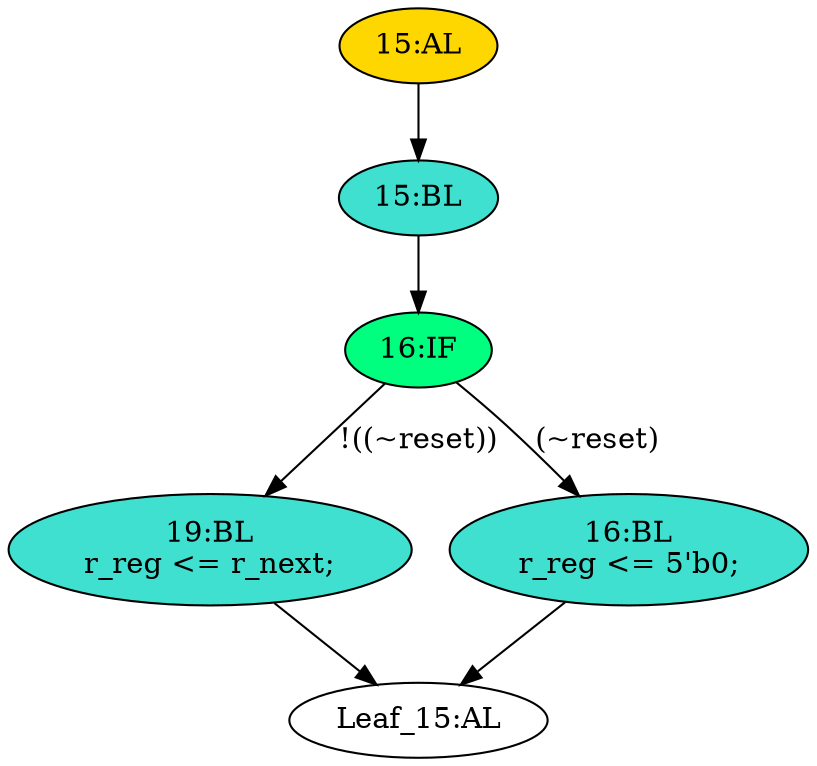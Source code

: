 strict digraph "" {
	node [label="\N"];
	"16:IF"	[ast="<pyverilog.vparser.ast.IfStatement object at 0x7fb62cf05110>",
		fillcolor=springgreen,
		label="16:IF",
		statements="[]",
		style=filled,
		typ=IfStatement];
	"19:BL"	[ast="<pyverilog.vparser.ast.Block object at 0x7fb62cf05250>",
		fillcolor=turquoise,
		label="19:BL
r_reg <= r_next;",
		statements="[<pyverilog.vparser.ast.NonblockingSubstitution object at 0x7fb62cf05290>]",
		style=filled,
		typ=Block];
	"16:IF" -> "19:BL"	[cond="['reset']",
		label="!((~reset))",
		lineno=16];
	"16:BL"	[ast="<pyverilog.vparser.ast.Block object at 0x7fb62cf05450>",
		fillcolor=turquoise,
		label="16:BL
r_reg <= 5'b0;",
		statements="[<pyverilog.vparser.ast.NonblockingSubstitution object at 0x7fb62cf05490>]",
		style=filled,
		typ=Block];
	"16:IF" -> "16:BL"	[cond="['reset']",
		label="(~reset)",
		lineno=16];
	"15:AL"	[ast="<pyverilog.vparser.ast.Always object at 0x7fb62cf05650>",
		clk_sens=True,
		fillcolor=gold,
		label="15:AL",
		sens="['clk', 'reset']",
		statements="[]",
		style=filled,
		typ=Always,
		use_var="['reset', 'r_next']"];
	"15:BL"	[ast="<pyverilog.vparser.ast.Block object at 0x7fb62cf057d0>",
		fillcolor=turquoise,
		label="15:BL",
		statements="[]",
		style=filled,
		typ=Block];
	"15:AL" -> "15:BL"	[cond="[]",
		lineno=None];
	"Leaf_15:AL"	[def_var="['r_reg']",
		label="Leaf_15:AL"];
	"19:BL" -> "Leaf_15:AL"	[cond="[]",
		lineno=None];
	"15:BL" -> "16:IF"	[cond="[]",
		lineno=None];
	"16:BL" -> "Leaf_15:AL"	[cond="[]",
		lineno=None];
}
